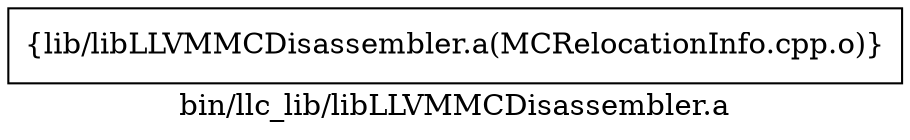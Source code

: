 digraph "bin/llc_lib/libLLVMMCDisassembler.a" {
	label="bin/llc_lib/libLLVMMCDisassembler.a";
	rankdir=LR;

	Node0x55d3d39c71c8 [shape=record,shape=box,group=0,label="{lib/libLLVMMCDisassembler.a(MCRelocationInfo.cpp.o)}"];
}
